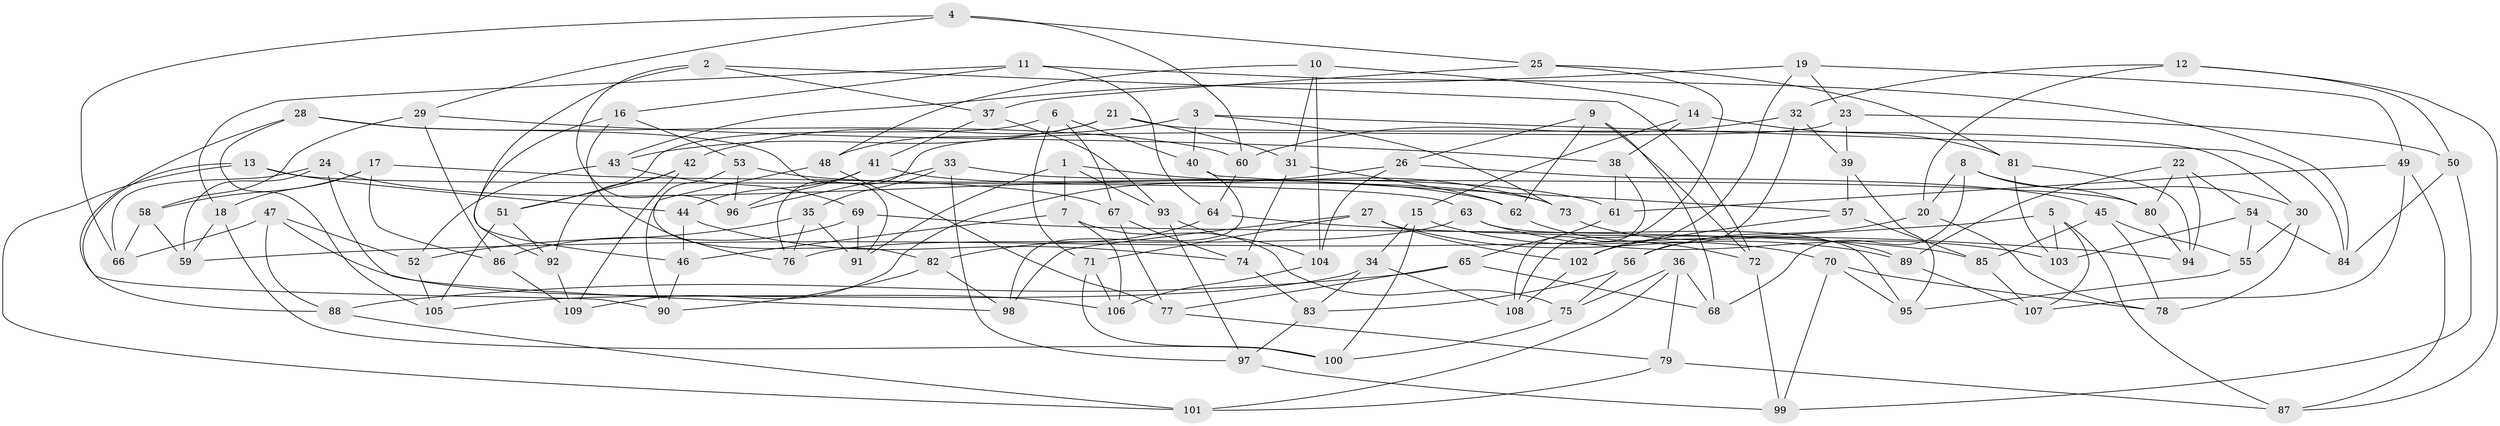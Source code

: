 // Generated by graph-tools (version 1.1) at 2025/37/03/09/25 02:37:53]
// undirected, 109 vertices, 218 edges
graph export_dot {
graph [start="1"]
  node [color=gray90,style=filled];
  1;
  2;
  3;
  4;
  5;
  6;
  7;
  8;
  9;
  10;
  11;
  12;
  13;
  14;
  15;
  16;
  17;
  18;
  19;
  20;
  21;
  22;
  23;
  24;
  25;
  26;
  27;
  28;
  29;
  30;
  31;
  32;
  33;
  34;
  35;
  36;
  37;
  38;
  39;
  40;
  41;
  42;
  43;
  44;
  45;
  46;
  47;
  48;
  49;
  50;
  51;
  52;
  53;
  54;
  55;
  56;
  57;
  58;
  59;
  60;
  61;
  62;
  63;
  64;
  65;
  66;
  67;
  68;
  69;
  70;
  71;
  72;
  73;
  74;
  75;
  76;
  77;
  78;
  79;
  80;
  81;
  82;
  83;
  84;
  85;
  86;
  87;
  88;
  89;
  90;
  91;
  92;
  93;
  94;
  95;
  96;
  97;
  98;
  99;
  100;
  101;
  102;
  103;
  104;
  105;
  106;
  107;
  108;
  109;
  1 -- 73;
  1 -- 93;
  1 -- 91;
  1 -- 7;
  2 -- 96;
  2 -- 37;
  2 -- 72;
  2 -- 46;
  3 -- 42;
  3 -- 40;
  3 -- 84;
  3 -- 73;
  4 -- 66;
  4 -- 25;
  4 -- 29;
  4 -- 60;
  5 -- 103;
  5 -- 107;
  5 -- 87;
  5 -- 59;
  6 -- 67;
  6 -- 51;
  6 -- 40;
  6 -- 71;
  7 -- 106;
  7 -- 75;
  7 -- 46;
  8 -- 80;
  8 -- 30;
  8 -- 68;
  8 -- 20;
  9 -- 62;
  9 -- 26;
  9 -- 72;
  9 -- 68;
  10 -- 31;
  10 -- 14;
  10 -- 48;
  10 -- 104;
  11 -- 18;
  11 -- 64;
  11 -- 84;
  11 -- 16;
  12 -- 20;
  12 -- 32;
  12 -- 87;
  12 -- 50;
  13 -- 44;
  13 -- 63;
  13 -- 101;
  13 -- 88;
  14 -- 15;
  14 -- 38;
  14 -- 81;
  15 -- 70;
  15 -- 34;
  15 -- 100;
  16 -- 53;
  16 -- 76;
  16 -- 92;
  17 -- 58;
  17 -- 86;
  17 -- 67;
  17 -- 18;
  18 -- 59;
  18 -- 100;
  19 -- 43;
  19 -- 102;
  19 -- 49;
  19 -- 23;
  20 -- 56;
  20 -- 78;
  21 -- 31;
  21 -- 43;
  21 -- 48;
  21 -- 30;
  22 -- 94;
  22 -- 54;
  22 -- 80;
  22 -- 89;
  23 -- 50;
  23 -- 39;
  23 -- 76;
  24 -- 59;
  24 -- 98;
  24 -- 62;
  24 -- 66;
  25 -- 37;
  25 -- 81;
  25 -- 108;
  26 -- 104;
  26 -- 109;
  26 -- 45;
  27 -- 102;
  27 -- 98;
  27 -- 71;
  27 -- 89;
  28 -- 90;
  28 -- 91;
  28 -- 60;
  28 -- 105;
  29 -- 58;
  29 -- 86;
  29 -- 38;
  30 -- 78;
  30 -- 55;
  31 -- 74;
  31 -- 62;
  32 -- 60;
  32 -- 56;
  32 -- 39;
  33 -- 96;
  33 -- 97;
  33 -- 80;
  33 -- 35;
  34 -- 105;
  34 -- 83;
  34 -- 108;
  35 -- 76;
  35 -- 91;
  35 -- 52;
  36 -- 101;
  36 -- 75;
  36 -- 79;
  36 -- 68;
  37 -- 41;
  37 -- 93;
  38 -- 108;
  38 -- 61;
  39 -- 57;
  39 -- 95;
  40 -- 98;
  40 -- 57;
  41 -- 44;
  41 -- 96;
  41 -- 73;
  42 -- 109;
  42 -- 92;
  42 -- 51;
  43 -- 69;
  43 -- 52;
  44 -- 46;
  44 -- 74;
  45 -- 78;
  45 -- 55;
  45 -- 85;
  46 -- 90;
  47 -- 66;
  47 -- 88;
  47 -- 106;
  47 -- 52;
  48 -- 90;
  48 -- 77;
  49 -- 107;
  49 -- 61;
  49 -- 87;
  50 -- 84;
  50 -- 99;
  51 -- 105;
  51 -- 92;
  52 -- 105;
  53 -- 61;
  53 -- 82;
  53 -- 96;
  54 -- 84;
  54 -- 55;
  54 -- 103;
  55 -- 95;
  56 -- 75;
  56 -- 83;
  57 -- 85;
  57 -- 102;
  58 -- 66;
  58 -- 59;
  60 -- 64;
  61 -- 65;
  62 -- 72;
  63 -- 103;
  63 -- 95;
  63 -- 76;
  64 -- 94;
  64 -- 82;
  65 -- 68;
  65 -- 88;
  65 -- 77;
  67 -- 77;
  67 -- 74;
  69 -- 85;
  69 -- 86;
  69 -- 91;
  70 -- 78;
  70 -- 99;
  70 -- 95;
  71 -- 106;
  71 -- 100;
  72 -- 99;
  73 -- 89;
  74 -- 83;
  75 -- 100;
  77 -- 79;
  79 -- 87;
  79 -- 101;
  80 -- 94;
  81 -- 103;
  81 -- 94;
  82 -- 90;
  82 -- 98;
  83 -- 97;
  85 -- 107;
  86 -- 109;
  88 -- 101;
  89 -- 107;
  92 -- 109;
  93 -- 97;
  93 -- 104;
  97 -- 99;
  102 -- 108;
  104 -- 106;
}
